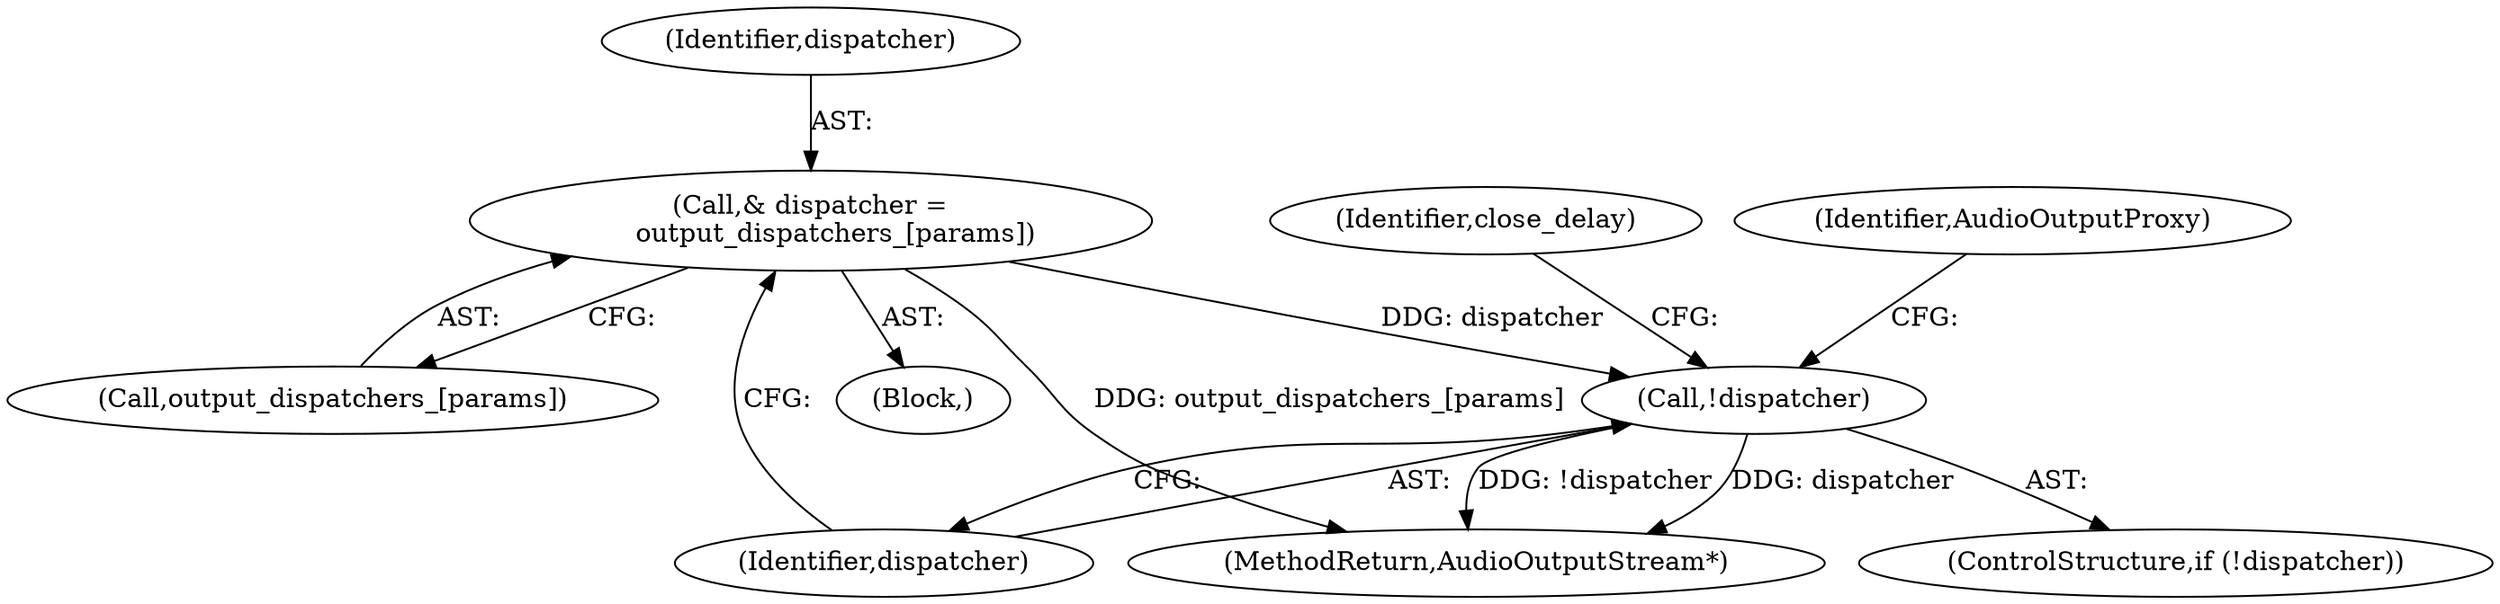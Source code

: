 digraph "0_Chrome_87190165c55bcf3eecd8824dd8d083f5e3236552@array" {
"1000109" [label="(Call,& dispatcher =\n      output_dispatchers_[params])"];
"1000115" [label="(Call,!dispatcher)"];
"1000110" [label="(Identifier,dispatcher)"];
"1000111" [label="(Call,output_dispatchers_[params])"];
"1000116" [label="(Identifier,dispatcher)"];
"1000109" [label="(Call,& dispatcher =\n      output_dispatchers_[params])"];
"1000120" [label="(Identifier,close_delay)"];
"1000144" [label="(MethodReturn,AudioOutputStream*)"];
"1000105" [label="(Block,)"];
"1000115" [label="(Call,!dispatcher)"];
"1000143" [label="(Identifier,AudioOutputProxy)"];
"1000114" [label="(ControlStructure,if (!dispatcher))"];
"1000109" -> "1000105"  [label="AST: "];
"1000109" -> "1000111"  [label="CFG: "];
"1000110" -> "1000109"  [label="AST: "];
"1000111" -> "1000109"  [label="AST: "];
"1000116" -> "1000109"  [label="CFG: "];
"1000109" -> "1000144"  [label="DDG: output_dispatchers_[params]"];
"1000109" -> "1000115"  [label="DDG: dispatcher"];
"1000115" -> "1000114"  [label="AST: "];
"1000115" -> "1000116"  [label="CFG: "];
"1000116" -> "1000115"  [label="AST: "];
"1000120" -> "1000115"  [label="CFG: "];
"1000143" -> "1000115"  [label="CFG: "];
"1000115" -> "1000144"  [label="DDG: !dispatcher"];
"1000115" -> "1000144"  [label="DDG: dispatcher"];
}
